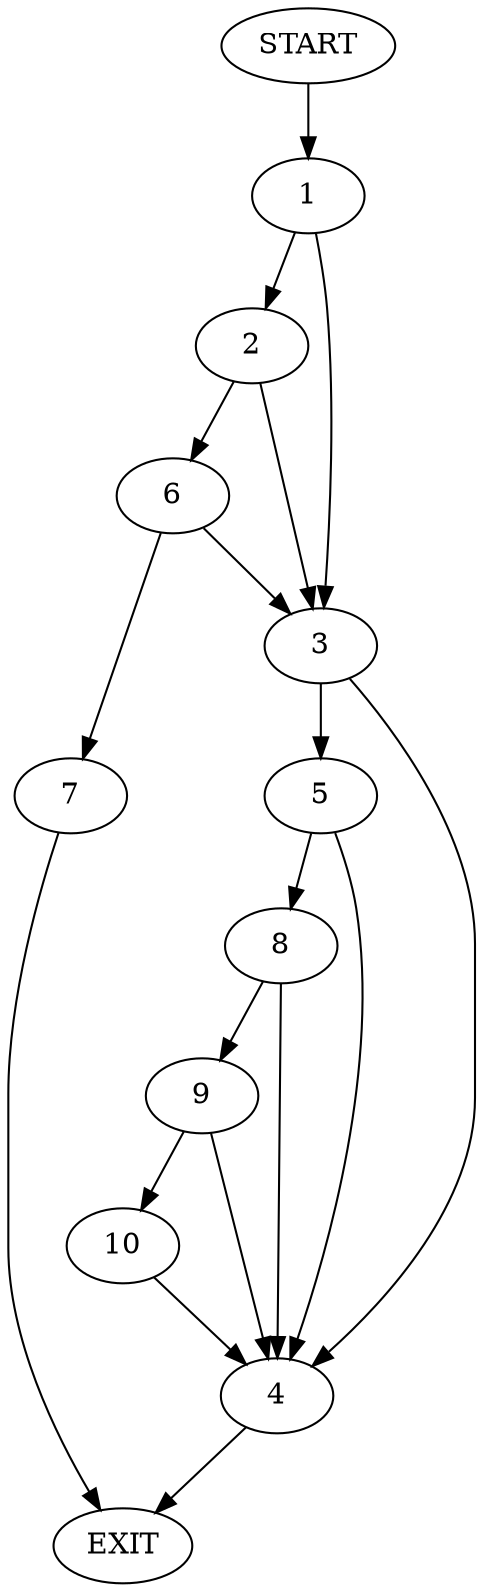 digraph {
0 [label="START"]
11 [label="EXIT"]
0 -> 1
1 -> 2
1 -> 3
3 -> 4
3 -> 5
2 -> 3
2 -> 6
6 -> 7
6 -> 3
7 -> 11
5 -> 8
5 -> 4
4 -> 11
8 -> 4
8 -> 9
9 -> 10
9 -> 4
10 -> 4
}
